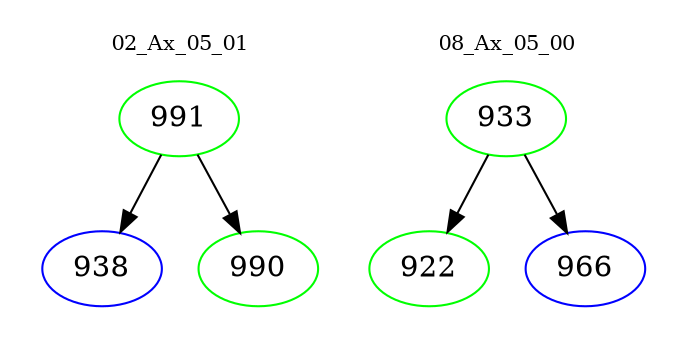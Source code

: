 digraph{
subgraph cluster_0 {
color = white
label = "02_Ax_05_01";
fontsize=10;
T0_991 [label="991", color="green"]
T0_991 -> T0_938 [color="black"]
T0_938 [label="938", color="blue"]
T0_991 -> T0_990 [color="black"]
T0_990 [label="990", color="green"]
}
subgraph cluster_1 {
color = white
label = "08_Ax_05_00";
fontsize=10;
T1_933 [label="933", color="green"]
T1_933 -> T1_922 [color="black"]
T1_922 [label="922", color="green"]
T1_933 -> T1_966 [color="black"]
T1_966 [label="966", color="blue"]
}
}
